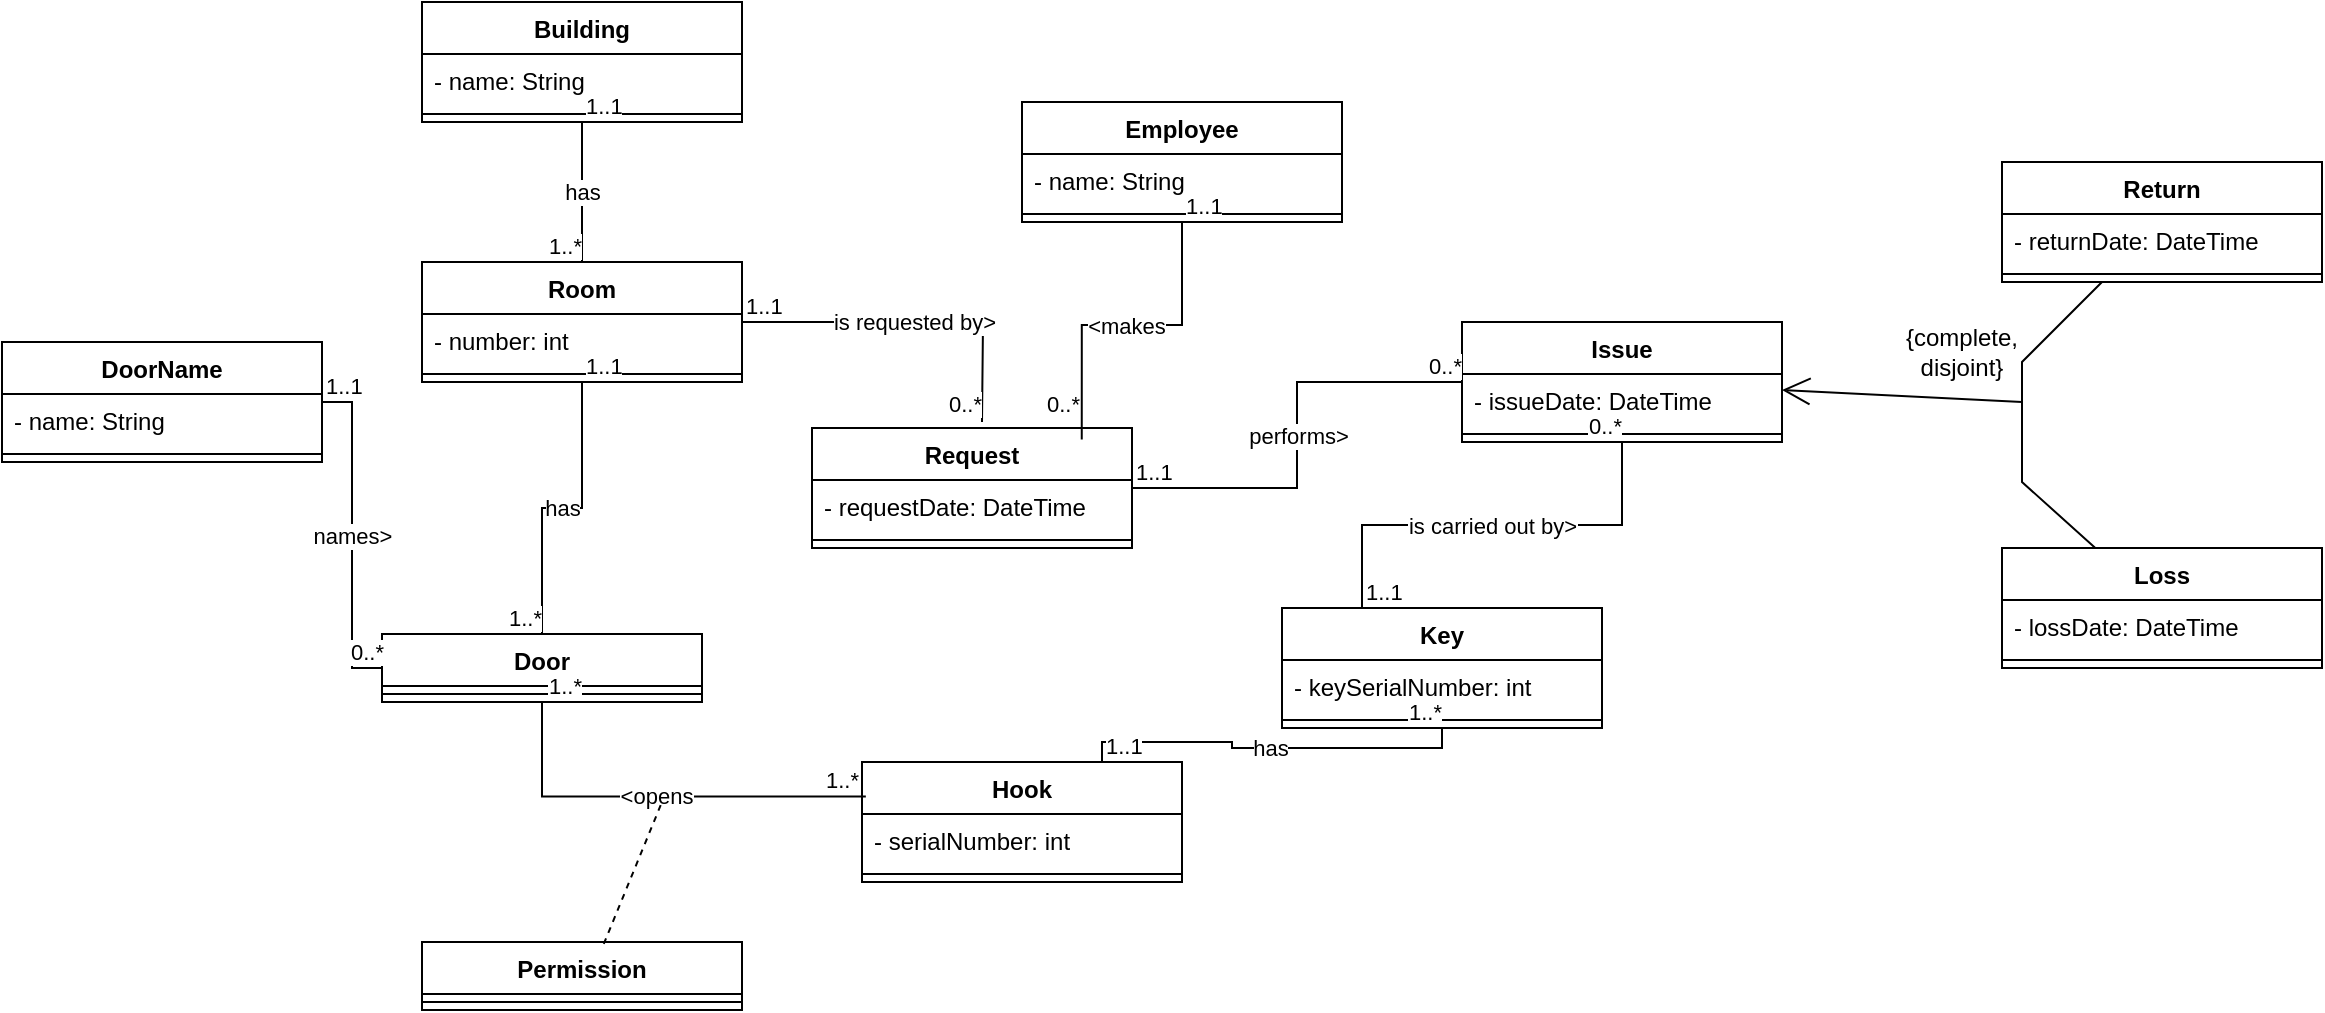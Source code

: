 <mxfile version="20.3.0" type="device"><diagram id="MXa_zbycZNqu51voTaco" name="Page-1"><mxGraphModel dx="1157" dy="-373" grid="1" gridSize="10" guides="1" tooltips="1" connect="1" arrows="1" fold="1" page="1" pageScale="1" pageWidth="850" pageHeight="1100" math="0" shadow="0"><root><mxCell id="0"/><mxCell id="1" parent="0"/><mxCell id="geQF2J1q_TdlYjpUdvWB-1" value="Building" style="swimlane;fontStyle=1;align=center;verticalAlign=top;childLayout=stackLayout;horizontal=1;startSize=26;horizontalStack=0;resizeParent=1;resizeParentMax=0;resizeLast=0;collapsible=1;marginBottom=0;" parent="1" vertex="1"><mxGeometry x="230" y="1170" width="160" height="60" as="geometry"/></mxCell><mxCell id="geQF2J1q_TdlYjpUdvWB-2" value="- name: String" style="text;strokeColor=none;fillColor=none;align=left;verticalAlign=top;spacingLeft=4;spacingRight=4;overflow=hidden;rotatable=0;points=[[0,0.5],[1,0.5]];portConstraint=eastwest;" parent="geQF2J1q_TdlYjpUdvWB-1" vertex="1"><mxGeometry y="26" width="160" height="26" as="geometry"/></mxCell><mxCell id="geQF2J1q_TdlYjpUdvWB-3" value="" style="line;strokeWidth=1;fillColor=none;align=left;verticalAlign=middle;spacingTop=-1;spacingLeft=3;spacingRight=3;rotatable=0;labelPosition=right;points=[];portConstraint=eastwest;strokeColor=inherit;" parent="geQF2J1q_TdlYjpUdvWB-1" vertex="1"><mxGeometry y="52" width="160" height="8" as="geometry"/></mxCell><mxCell id="geQF2J1q_TdlYjpUdvWB-5" value="Room" style="swimlane;fontStyle=1;align=center;verticalAlign=top;childLayout=stackLayout;horizontal=1;startSize=26;horizontalStack=0;resizeParent=1;resizeParentMax=0;resizeLast=0;collapsible=1;marginBottom=0;" parent="1" vertex="1"><mxGeometry x="230" y="1300" width="160" height="60" as="geometry"/></mxCell><mxCell id="geQF2J1q_TdlYjpUdvWB-6" value="- number: int" style="text;strokeColor=none;fillColor=none;align=left;verticalAlign=top;spacingLeft=4;spacingRight=4;overflow=hidden;rotatable=0;points=[[0,0.5],[1,0.5]];portConstraint=eastwest;" parent="geQF2J1q_TdlYjpUdvWB-5" vertex="1"><mxGeometry y="26" width="160" height="26" as="geometry"/></mxCell><mxCell id="geQF2J1q_TdlYjpUdvWB-7" value="" style="line;strokeWidth=1;fillColor=none;align=left;verticalAlign=middle;spacingTop=-1;spacingLeft=3;spacingRight=3;rotatable=0;labelPosition=right;points=[];portConstraint=eastwest;strokeColor=inherit;" parent="geQF2J1q_TdlYjpUdvWB-5" vertex="1"><mxGeometry y="52" width="160" height="8" as="geometry"/></mxCell><mxCell id="geQF2J1q_TdlYjpUdvWB-9" value="Door" style="swimlane;fontStyle=1;align=center;verticalAlign=top;childLayout=stackLayout;horizontal=1;startSize=26;horizontalStack=0;resizeParent=1;resizeParentMax=0;resizeLast=0;collapsible=1;marginBottom=0;" parent="1" vertex="1"><mxGeometry x="210" y="1486" width="160" height="34" as="geometry"/></mxCell><mxCell id="geQF2J1q_TdlYjpUdvWB-11" value="" style="line;strokeWidth=1;fillColor=none;align=left;verticalAlign=middle;spacingTop=-1;spacingLeft=3;spacingRight=3;rotatable=0;labelPosition=right;points=[];portConstraint=eastwest;strokeColor=inherit;" parent="geQF2J1q_TdlYjpUdvWB-9" vertex="1"><mxGeometry y="26" width="160" height="8" as="geometry"/></mxCell><mxCell id="geQF2J1q_TdlYjpUdvWB-13" value="DoorName" style="swimlane;fontStyle=1;align=center;verticalAlign=top;childLayout=stackLayout;horizontal=1;startSize=26;horizontalStack=0;resizeParent=1;resizeParentMax=0;resizeLast=0;collapsible=1;marginBottom=0;" parent="1" vertex="1"><mxGeometry x="20" y="1340" width="160" height="60" as="geometry"/></mxCell><mxCell id="geQF2J1q_TdlYjpUdvWB-14" value="- name: String" style="text;strokeColor=none;fillColor=none;align=left;verticalAlign=top;spacingLeft=4;spacingRight=4;overflow=hidden;rotatable=0;points=[[0,0.5],[1,0.5]];portConstraint=eastwest;" parent="geQF2J1q_TdlYjpUdvWB-13" vertex="1"><mxGeometry y="26" width="160" height="26" as="geometry"/></mxCell><mxCell id="geQF2J1q_TdlYjpUdvWB-15" value="" style="line;strokeWidth=1;fillColor=none;align=left;verticalAlign=middle;spacingTop=-1;spacingLeft=3;spacingRight=3;rotatable=0;labelPosition=right;points=[];portConstraint=eastwest;strokeColor=inherit;" parent="geQF2J1q_TdlYjpUdvWB-13" vertex="1"><mxGeometry y="52" width="160" height="8" as="geometry"/></mxCell><mxCell id="geQF2J1q_TdlYjpUdvWB-17" value="has" style="endArrow=none;html=1;edgeStyle=orthogonalEdgeStyle;rounded=0;" parent="1" source="geQF2J1q_TdlYjpUdvWB-1" target="geQF2J1q_TdlYjpUdvWB-5" edge="1"><mxGeometry relative="1" as="geometry"><mxPoint x="230" y="1380" as="sourcePoint"/><mxPoint x="390" y="1380" as="targetPoint"/></mxGeometry></mxCell><mxCell id="geQF2J1q_TdlYjpUdvWB-18" value="1..1" style="edgeLabel;resizable=0;html=1;align=left;verticalAlign=bottom;" parent="geQF2J1q_TdlYjpUdvWB-17" connectable="0" vertex="1"><mxGeometry x="-1" relative="1" as="geometry"/></mxCell><mxCell id="geQF2J1q_TdlYjpUdvWB-19" value="1..*" style="edgeLabel;resizable=0;html=1;align=right;verticalAlign=bottom;" parent="geQF2J1q_TdlYjpUdvWB-17" connectable="0" vertex="1"><mxGeometry x="1" relative="1" as="geometry"/></mxCell><mxCell id="geQF2J1q_TdlYjpUdvWB-23" value="has" style="endArrow=none;html=1;edgeStyle=orthogonalEdgeStyle;rounded=0;" parent="1" source="geQF2J1q_TdlYjpUdvWB-5" target="geQF2J1q_TdlYjpUdvWB-9" edge="1"><mxGeometry relative="1" as="geometry"><mxPoint x="450" y="1500" as="sourcePoint"/><mxPoint x="610" y="1500" as="targetPoint"/></mxGeometry></mxCell><mxCell id="geQF2J1q_TdlYjpUdvWB-24" value="1..1" style="edgeLabel;resizable=0;html=1;align=left;verticalAlign=bottom;" parent="geQF2J1q_TdlYjpUdvWB-23" connectable="0" vertex="1"><mxGeometry x="-1" relative="1" as="geometry"/></mxCell><mxCell id="geQF2J1q_TdlYjpUdvWB-25" value="1..*" style="edgeLabel;resizable=0;html=1;align=right;verticalAlign=bottom;" parent="geQF2J1q_TdlYjpUdvWB-23" connectable="0" vertex="1"><mxGeometry x="1" relative="1" as="geometry"/></mxCell><mxCell id="geQF2J1q_TdlYjpUdvWB-26" value="names&amp;gt;" style="endArrow=none;html=1;edgeStyle=orthogonalEdgeStyle;rounded=0;entryX=0;entryY=0.5;entryDx=0;entryDy=0;" parent="1" source="geQF2J1q_TdlYjpUdvWB-13" target="geQF2J1q_TdlYjpUdvWB-9" edge="1"><mxGeometry relative="1" as="geometry"><mxPoint x="110" y="1450" as="sourcePoint"/><mxPoint x="390" y="1380" as="targetPoint"/></mxGeometry></mxCell><mxCell id="geQF2J1q_TdlYjpUdvWB-27" value="1..1" style="edgeLabel;resizable=0;html=1;align=left;verticalAlign=bottom;" parent="geQF2J1q_TdlYjpUdvWB-26" connectable="0" vertex="1"><mxGeometry x="-1" relative="1" as="geometry"/></mxCell><mxCell id="geQF2J1q_TdlYjpUdvWB-28" value="0..*" style="edgeLabel;resizable=0;html=1;align=right;verticalAlign=bottom;" parent="geQF2J1q_TdlYjpUdvWB-26" connectable="0" vertex="1"><mxGeometry x="1" relative="1" as="geometry"><mxPoint x="1" as="offset"/></mxGeometry></mxCell><mxCell id="geQF2J1q_TdlYjpUdvWB-29" value="Hook" style="swimlane;fontStyle=1;align=center;verticalAlign=top;childLayout=stackLayout;horizontal=1;startSize=26;horizontalStack=0;resizeParent=1;resizeParentMax=0;resizeLast=0;collapsible=1;marginBottom=0;" parent="1" vertex="1"><mxGeometry x="450" y="1550" width="160" height="60" as="geometry"/></mxCell><mxCell id="geQF2J1q_TdlYjpUdvWB-30" value="- serialNumber: int" style="text;strokeColor=none;fillColor=none;align=left;verticalAlign=top;spacingLeft=4;spacingRight=4;overflow=hidden;rotatable=0;points=[[0,0.5],[1,0.5]];portConstraint=eastwest;" parent="geQF2J1q_TdlYjpUdvWB-29" vertex="1"><mxGeometry y="26" width="160" height="26" as="geometry"/></mxCell><mxCell id="geQF2J1q_TdlYjpUdvWB-31" value="" style="line;strokeWidth=1;fillColor=none;align=left;verticalAlign=middle;spacingTop=-1;spacingLeft=3;spacingRight=3;rotatable=0;labelPosition=right;points=[];portConstraint=eastwest;strokeColor=inherit;" parent="geQF2J1q_TdlYjpUdvWB-29" vertex="1"><mxGeometry y="52" width="160" height="8" as="geometry"/></mxCell><mxCell id="geQF2J1q_TdlYjpUdvWB-33" value="Permission" style="swimlane;fontStyle=1;align=center;verticalAlign=top;childLayout=stackLayout;horizontal=1;startSize=26;horizontalStack=0;resizeParent=1;resizeParentMax=0;resizeLast=0;collapsible=1;marginBottom=0;" parent="1" vertex="1"><mxGeometry x="230" y="1640" width="160" height="34" as="geometry"/></mxCell><mxCell id="geQF2J1q_TdlYjpUdvWB-35" value="" style="line;strokeWidth=1;fillColor=none;align=left;verticalAlign=middle;spacingTop=-1;spacingLeft=3;spacingRight=3;rotatable=0;labelPosition=right;points=[];portConstraint=eastwest;strokeColor=inherit;" parent="geQF2J1q_TdlYjpUdvWB-33" vertex="1"><mxGeometry y="26" width="160" height="8" as="geometry"/></mxCell><mxCell id="geQF2J1q_TdlYjpUdvWB-37" value="&amp;lt;opens" style="endArrow=none;html=1;edgeStyle=orthogonalEdgeStyle;rounded=0;exitX=0.012;exitY=0.287;exitDx=0;exitDy=0;exitPerimeter=0;" parent="1" source="geQF2J1q_TdlYjpUdvWB-29" target="geQF2J1q_TdlYjpUdvWB-9" edge="1"><mxGeometry relative="1" as="geometry"><mxPoint x="470" y="1507" as="sourcePoint"/><mxPoint x="520" y="1600" as="targetPoint"/></mxGeometry></mxCell><mxCell id="geQF2J1q_TdlYjpUdvWB-38" value="1..*" style="edgeLabel;resizable=0;html=1;align=left;verticalAlign=bottom;" parent="geQF2J1q_TdlYjpUdvWB-37" connectable="0" vertex="1"><mxGeometry x="-1" relative="1" as="geometry"><mxPoint x="-22" as="offset"/></mxGeometry></mxCell><mxCell id="geQF2J1q_TdlYjpUdvWB-39" value="1..*" style="edgeLabel;resizable=0;html=1;align=right;verticalAlign=bottom;" parent="geQF2J1q_TdlYjpUdvWB-37" connectable="0" vertex="1"><mxGeometry x="1" relative="1" as="geometry"><mxPoint x="20" as="offset"/></mxGeometry></mxCell><mxCell id="geQF2J1q_TdlYjpUdvWB-40" value="" style="endArrow=none;dashed=1;html=1;rounded=0;exitX=0.568;exitY=0.029;exitDx=0;exitDy=0;exitPerimeter=0;" parent="1" source="geQF2J1q_TdlYjpUdvWB-33" edge="1"><mxGeometry width="50" height="50" relative="1" as="geometry"><mxPoint x="390" y="1530" as="sourcePoint"/><mxPoint x="350" y="1570" as="targetPoint"/></mxGeometry></mxCell><mxCell id="geQF2J1q_TdlYjpUdvWB-41" value="Key" style="swimlane;fontStyle=1;align=center;verticalAlign=top;childLayout=stackLayout;horizontal=1;startSize=26;horizontalStack=0;resizeParent=1;resizeParentMax=0;resizeLast=0;collapsible=1;marginBottom=0;" parent="1" vertex="1"><mxGeometry x="660" y="1473" width="160" height="60" as="geometry"/></mxCell><mxCell id="geQF2J1q_TdlYjpUdvWB-62" value="- keySerialNumber: int" style="text;strokeColor=none;fillColor=none;align=left;verticalAlign=top;spacingLeft=4;spacingRight=4;overflow=hidden;rotatable=0;points=[[0,0.5],[1,0.5]];portConstraint=eastwest;" parent="geQF2J1q_TdlYjpUdvWB-41" vertex="1"><mxGeometry y="26" width="160" height="26" as="geometry"/></mxCell><mxCell id="geQF2J1q_TdlYjpUdvWB-43" value="" style="line;strokeWidth=1;fillColor=none;align=left;verticalAlign=middle;spacingTop=-1;spacingLeft=3;spacingRight=3;rotatable=0;labelPosition=right;points=[];portConstraint=eastwest;strokeColor=inherit;" parent="geQF2J1q_TdlYjpUdvWB-41" vertex="1"><mxGeometry y="52" width="160" height="8" as="geometry"/></mxCell><mxCell id="geQF2J1q_TdlYjpUdvWB-45" value="has" style="endArrow=none;html=1;edgeStyle=orthogonalEdgeStyle;rounded=0;exitX=0.75;exitY=0;exitDx=0;exitDy=0;" parent="1" source="geQF2J1q_TdlYjpUdvWB-29" target="geQF2J1q_TdlYjpUdvWB-41" edge="1"><mxGeometry relative="1" as="geometry"><mxPoint x="410" y="1450" as="sourcePoint"/><mxPoint x="570" y="1450" as="targetPoint"/></mxGeometry></mxCell><mxCell id="geQF2J1q_TdlYjpUdvWB-46" value="1..1" style="edgeLabel;resizable=0;html=1;align=left;verticalAlign=bottom;" parent="geQF2J1q_TdlYjpUdvWB-45" connectable="0" vertex="1"><mxGeometry x="-1" relative="1" as="geometry"/></mxCell><mxCell id="geQF2J1q_TdlYjpUdvWB-47" value="1..*" style="edgeLabel;resizable=0;html=1;align=right;verticalAlign=bottom;" parent="geQF2J1q_TdlYjpUdvWB-45" connectable="0" vertex="1"><mxGeometry x="1" relative="1" as="geometry"/></mxCell><mxCell id="geQF2J1q_TdlYjpUdvWB-48" value="Employee" style="swimlane;fontStyle=1;align=center;verticalAlign=top;childLayout=stackLayout;horizontal=1;startSize=26;horizontalStack=0;resizeParent=1;resizeParentMax=0;resizeLast=0;collapsible=1;marginBottom=0;" parent="1" vertex="1"><mxGeometry x="530" y="1220" width="160" height="60" as="geometry"/></mxCell><mxCell id="geQF2J1q_TdlYjpUdvWB-49" value="- name: String" style="text;strokeColor=none;fillColor=none;align=left;verticalAlign=top;spacingLeft=4;spacingRight=4;overflow=hidden;rotatable=0;points=[[0,0.5],[1,0.5]];portConstraint=eastwest;" parent="geQF2J1q_TdlYjpUdvWB-48" vertex="1"><mxGeometry y="26" width="160" height="26" as="geometry"/></mxCell><mxCell id="geQF2J1q_TdlYjpUdvWB-50" value="" style="line;strokeWidth=1;fillColor=none;align=left;verticalAlign=middle;spacingTop=-1;spacingLeft=3;spacingRight=3;rotatable=0;labelPosition=right;points=[];portConstraint=eastwest;strokeColor=inherit;" parent="geQF2J1q_TdlYjpUdvWB-48" vertex="1"><mxGeometry y="52" width="160" height="8" as="geometry"/></mxCell><mxCell id="geQF2J1q_TdlYjpUdvWB-52" value="Request" style="swimlane;fontStyle=1;align=center;verticalAlign=top;childLayout=stackLayout;horizontal=1;startSize=26;horizontalStack=0;resizeParent=1;resizeParentMax=0;resizeLast=0;collapsible=1;marginBottom=0;" parent="1" vertex="1"><mxGeometry x="425" y="1383" width="160" height="60" as="geometry"/></mxCell><mxCell id="geQF2J1q_TdlYjpUdvWB-53" value="- requestDate: DateTime" style="text;strokeColor=none;fillColor=none;align=left;verticalAlign=top;spacingLeft=4;spacingRight=4;overflow=hidden;rotatable=0;points=[[0,0.5],[1,0.5]];portConstraint=eastwest;" parent="geQF2J1q_TdlYjpUdvWB-52" vertex="1"><mxGeometry y="26" width="160" height="26" as="geometry"/></mxCell><mxCell id="geQF2J1q_TdlYjpUdvWB-54" value="" style="line;strokeWidth=1;fillColor=none;align=left;verticalAlign=middle;spacingTop=-1;spacingLeft=3;spacingRight=3;rotatable=0;labelPosition=right;points=[];portConstraint=eastwest;strokeColor=inherit;" parent="geQF2J1q_TdlYjpUdvWB-52" vertex="1"><mxGeometry y="52" width="160" height="8" as="geometry"/></mxCell><mxCell id="geQF2J1q_TdlYjpUdvWB-56" value="is requested by&amp;gt;" style="endArrow=none;html=1;edgeStyle=orthogonalEdgeStyle;rounded=0;" parent="1" source="geQF2J1q_TdlYjpUdvWB-5" edge="1"><mxGeometry relative="1" as="geometry"><mxPoint x="390" y="1420" as="sourcePoint"/><mxPoint x="510" y="1380" as="targetPoint"/></mxGeometry></mxCell><mxCell id="geQF2J1q_TdlYjpUdvWB-57" value="1..1" style="edgeLabel;resizable=0;html=1;align=left;verticalAlign=bottom;" parent="geQF2J1q_TdlYjpUdvWB-56" connectable="0" vertex="1"><mxGeometry x="-1" relative="1" as="geometry"/></mxCell><mxCell id="geQF2J1q_TdlYjpUdvWB-58" value="0..*" style="edgeLabel;resizable=0;html=1;align=right;verticalAlign=bottom;" parent="geQF2J1q_TdlYjpUdvWB-56" connectable="0" vertex="1"><mxGeometry x="1" relative="1" as="geometry"><mxPoint as="offset"/></mxGeometry></mxCell><mxCell id="geQF2J1q_TdlYjpUdvWB-59" value="&amp;lt;makes" style="endArrow=none;html=1;edgeStyle=orthogonalEdgeStyle;rounded=0;entryX=0.843;entryY=0.096;entryDx=0;entryDy=0;entryPerimeter=0;" parent="1" source="geQF2J1q_TdlYjpUdvWB-48" target="geQF2J1q_TdlYjpUdvWB-52" edge="1"><mxGeometry relative="1" as="geometry"><mxPoint x="390" y="1420" as="sourcePoint"/><mxPoint x="550" y="1390" as="targetPoint"/></mxGeometry></mxCell><mxCell id="geQF2J1q_TdlYjpUdvWB-60" value="1..1" style="edgeLabel;resizable=0;html=1;align=left;verticalAlign=bottom;" parent="geQF2J1q_TdlYjpUdvWB-59" connectable="0" vertex="1"><mxGeometry x="-1" relative="1" as="geometry"/></mxCell><mxCell id="geQF2J1q_TdlYjpUdvWB-61" value="0..*" style="edgeLabel;resizable=0;html=1;align=right;verticalAlign=bottom;" parent="geQF2J1q_TdlYjpUdvWB-59" connectable="0" vertex="1"><mxGeometry x="1" relative="1" as="geometry"><mxPoint y="-9" as="offset"/></mxGeometry></mxCell><mxCell id="_ib2NyO4S4cdY1bmvvRu-2" value="Issue" style="swimlane;fontStyle=1;align=center;verticalAlign=top;childLayout=stackLayout;horizontal=1;startSize=26;horizontalStack=0;resizeParent=1;resizeParentMax=0;resizeLast=0;collapsible=1;marginBottom=0;" parent="1" vertex="1"><mxGeometry x="750" y="1330" width="160" height="60" as="geometry"/></mxCell><mxCell id="_ib2NyO4S4cdY1bmvvRu-3" value="- issueDate: DateTime" style="text;strokeColor=none;fillColor=none;align=left;verticalAlign=top;spacingLeft=4;spacingRight=4;overflow=hidden;rotatable=0;points=[[0,0.5],[1,0.5]];portConstraint=eastwest;" parent="_ib2NyO4S4cdY1bmvvRu-2" vertex="1"><mxGeometry y="26" width="160" height="26" as="geometry"/></mxCell><mxCell id="_ib2NyO4S4cdY1bmvvRu-4" value="" style="line;strokeWidth=1;fillColor=none;align=left;verticalAlign=middle;spacingTop=-1;spacingLeft=3;spacingRight=3;rotatable=0;labelPosition=right;points=[];portConstraint=eastwest;strokeColor=inherit;" parent="_ib2NyO4S4cdY1bmvvRu-2" vertex="1"><mxGeometry y="52" width="160" height="8" as="geometry"/></mxCell><mxCell id="_ib2NyO4S4cdY1bmvvRu-9" value="performs&amp;gt;" style="endArrow=none;html=1;edgeStyle=orthogonalEdgeStyle;rounded=0;" parent="1" source="geQF2J1q_TdlYjpUdvWB-52" target="_ib2NyO4S4cdY1bmvvRu-2" edge="1"><mxGeometry relative="1" as="geometry"><mxPoint x="730" y="1290" as="sourcePoint"/><mxPoint x="890" y="1290" as="targetPoint"/></mxGeometry></mxCell><mxCell id="_ib2NyO4S4cdY1bmvvRu-10" value="1..1" style="edgeLabel;resizable=0;html=1;align=left;verticalAlign=bottom;" parent="_ib2NyO4S4cdY1bmvvRu-9" connectable="0" vertex="1"><mxGeometry x="-1" relative="1" as="geometry"/></mxCell><mxCell id="_ib2NyO4S4cdY1bmvvRu-11" value="0..*" style="edgeLabel;resizable=0;html=1;align=right;verticalAlign=bottom;" parent="_ib2NyO4S4cdY1bmvvRu-9" connectable="0" vertex="1"><mxGeometry x="1" relative="1" as="geometry"/></mxCell><mxCell id="_ib2NyO4S4cdY1bmvvRu-16" value="is carried out by&amp;gt;" style="endArrow=none;html=1;edgeStyle=orthogonalEdgeStyle;rounded=0;exitX=0.25;exitY=0;exitDx=0;exitDy=0;" parent="1" source="geQF2J1q_TdlYjpUdvWB-41" target="_ib2NyO4S4cdY1bmvvRu-2" edge="1"><mxGeometry relative="1" as="geometry"><mxPoint x="400" y="1340" as="sourcePoint"/><mxPoint x="560" y="1340" as="targetPoint"/></mxGeometry></mxCell><mxCell id="_ib2NyO4S4cdY1bmvvRu-17" value="1..1" style="edgeLabel;resizable=0;html=1;align=left;verticalAlign=bottom;" parent="_ib2NyO4S4cdY1bmvvRu-16" connectable="0" vertex="1"><mxGeometry x="-1" relative="1" as="geometry"/></mxCell><mxCell id="_ib2NyO4S4cdY1bmvvRu-18" value="0..*" style="edgeLabel;resizable=0;html=1;align=right;verticalAlign=bottom;" parent="_ib2NyO4S4cdY1bmvvRu-16" connectable="0" vertex="1"><mxGeometry x="1" relative="1" as="geometry"/></mxCell><mxCell id="_ib2NyO4S4cdY1bmvvRu-23" value="Loss" style="swimlane;fontStyle=1;align=center;verticalAlign=top;childLayout=stackLayout;horizontal=1;startSize=26;horizontalStack=0;resizeParent=1;resizeParentMax=0;resizeLast=0;collapsible=1;marginBottom=0;" parent="1" vertex="1"><mxGeometry x="1020" y="1443" width="160" height="60" as="geometry"/></mxCell><mxCell id="_ib2NyO4S4cdY1bmvvRu-24" value="- lossDate: DateTime" style="text;strokeColor=none;fillColor=none;align=left;verticalAlign=top;spacingLeft=4;spacingRight=4;overflow=hidden;rotatable=0;points=[[0,0.5],[1,0.5]];portConstraint=eastwest;" parent="_ib2NyO4S4cdY1bmvvRu-23" vertex="1"><mxGeometry y="26" width="160" height="26" as="geometry"/></mxCell><mxCell id="_ib2NyO4S4cdY1bmvvRu-25" value="" style="line;strokeWidth=1;fillColor=none;align=left;verticalAlign=middle;spacingTop=-1;spacingLeft=3;spacingRight=3;rotatable=0;labelPosition=right;points=[];portConstraint=eastwest;strokeColor=inherit;" parent="_ib2NyO4S4cdY1bmvvRu-23" vertex="1"><mxGeometry y="52" width="160" height="8" as="geometry"/></mxCell><mxCell id="_ib2NyO4S4cdY1bmvvRu-27" value="Return" style="swimlane;fontStyle=1;align=center;verticalAlign=top;childLayout=stackLayout;horizontal=1;startSize=26;horizontalStack=0;resizeParent=1;resizeParentMax=0;resizeLast=0;collapsible=1;marginBottom=0;" parent="1" vertex="1"><mxGeometry x="1020" y="1250" width="160" height="60" as="geometry"/></mxCell><mxCell id="_ib2NyO4S4cdY1bmvvRu-28" value="- returnDate: DateTime" style="text;strokeColor=none;fillColor=none;align=left;verticalAlign=top;spacingLeft=4;spacingRight=4;overflow=hidden;rotatable=0;points=[[0,0.5],[1,0.5]];portConstraint=eastwest;" parent="_ib2NyO4S4cdY1bmvvRu-27" vertex="1"><mxGeometry y="26" width="160" height="26" as="geometry"/></mxCell><mxCell id="_ib2NyO4S4cdY1bmvvRu-29" value="" style="line;strokeWidth=1;fillColor=none;align=left;verticalAlign=middle;spacingTop=-1;spacingLeft=3;spacingRight=3;rotatable=0;labelPosition=right;points=[];portConstraint=eastwest;strokeColor=inherit;" parent="_ib2NyO4S4cdY1bmvvRu-27" vertex="1"><mxGeometry y="52" width="160" height="8" as="geometry"/></mxCell><mxCell id="_ib2NyO4S4cdY1bmvvRu-40" value="" style="endArrow=none;html=1;rounded=0;" parent="1" source="_ib2NyO4S4cdY1bmvvRu-23" target="_ib2NyO4S4cdY1bmvvRu-27" edge="1"><mxGeometry width="50" height="50" relative="1" as="geometry"><mxPoint x="790" y="1430" as="sourcePoint"/><mxPoint x="840" y="1380" as="targetPoint"/><Array as="points"><mxPoint x="1030" y="1410"/><mxPoint x="1030" y="1350"/></Array></mxGeometry></mxCell><mxCell id="_ib2NyO4S4cdY1bmvvRu-41" value="{complete,&lt;br&gt;disjoint}" style="text;html=1;strokeColor=none;fillColor=none;align=center;verticalAlign=middle;whiteSpace=wrap;rounded=0;" parent="1" vertex="1"><mxGeometry x="970" y="1330" width="60" height="30" as="geometry"/></mxCell><mxCell id="_ib2NyO4S4cdY1bmvvRu-42" value="" style="endArrow=open;endFill=1;endSize=12;html=1;rounded=0;" parent="1" target="_ib2NyO4S4cdY1bmvvRu-2" edge="1"><mxGeometry width="160" relative="1" as="geometry"><mxPoint x="1030" y="1370" as="sourcePoint"/><mxPoint x="910" y="1355" as="targetPoint"/></mxGeometry></mxCell></root></mxGraphModel></diagram></mxfile>